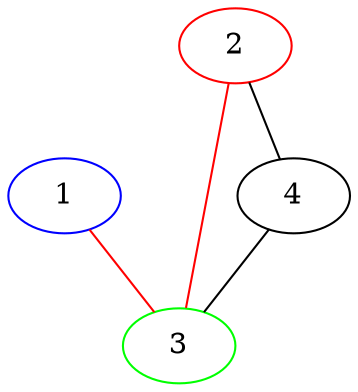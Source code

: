 graph G {
  1 [color=blue];
  2 [color=red];
  3 [color=green];
  1 -- 3 [color=red];
  4 -- 3;
  2 -- 4;
  2 -- 3 [color=red];
}
